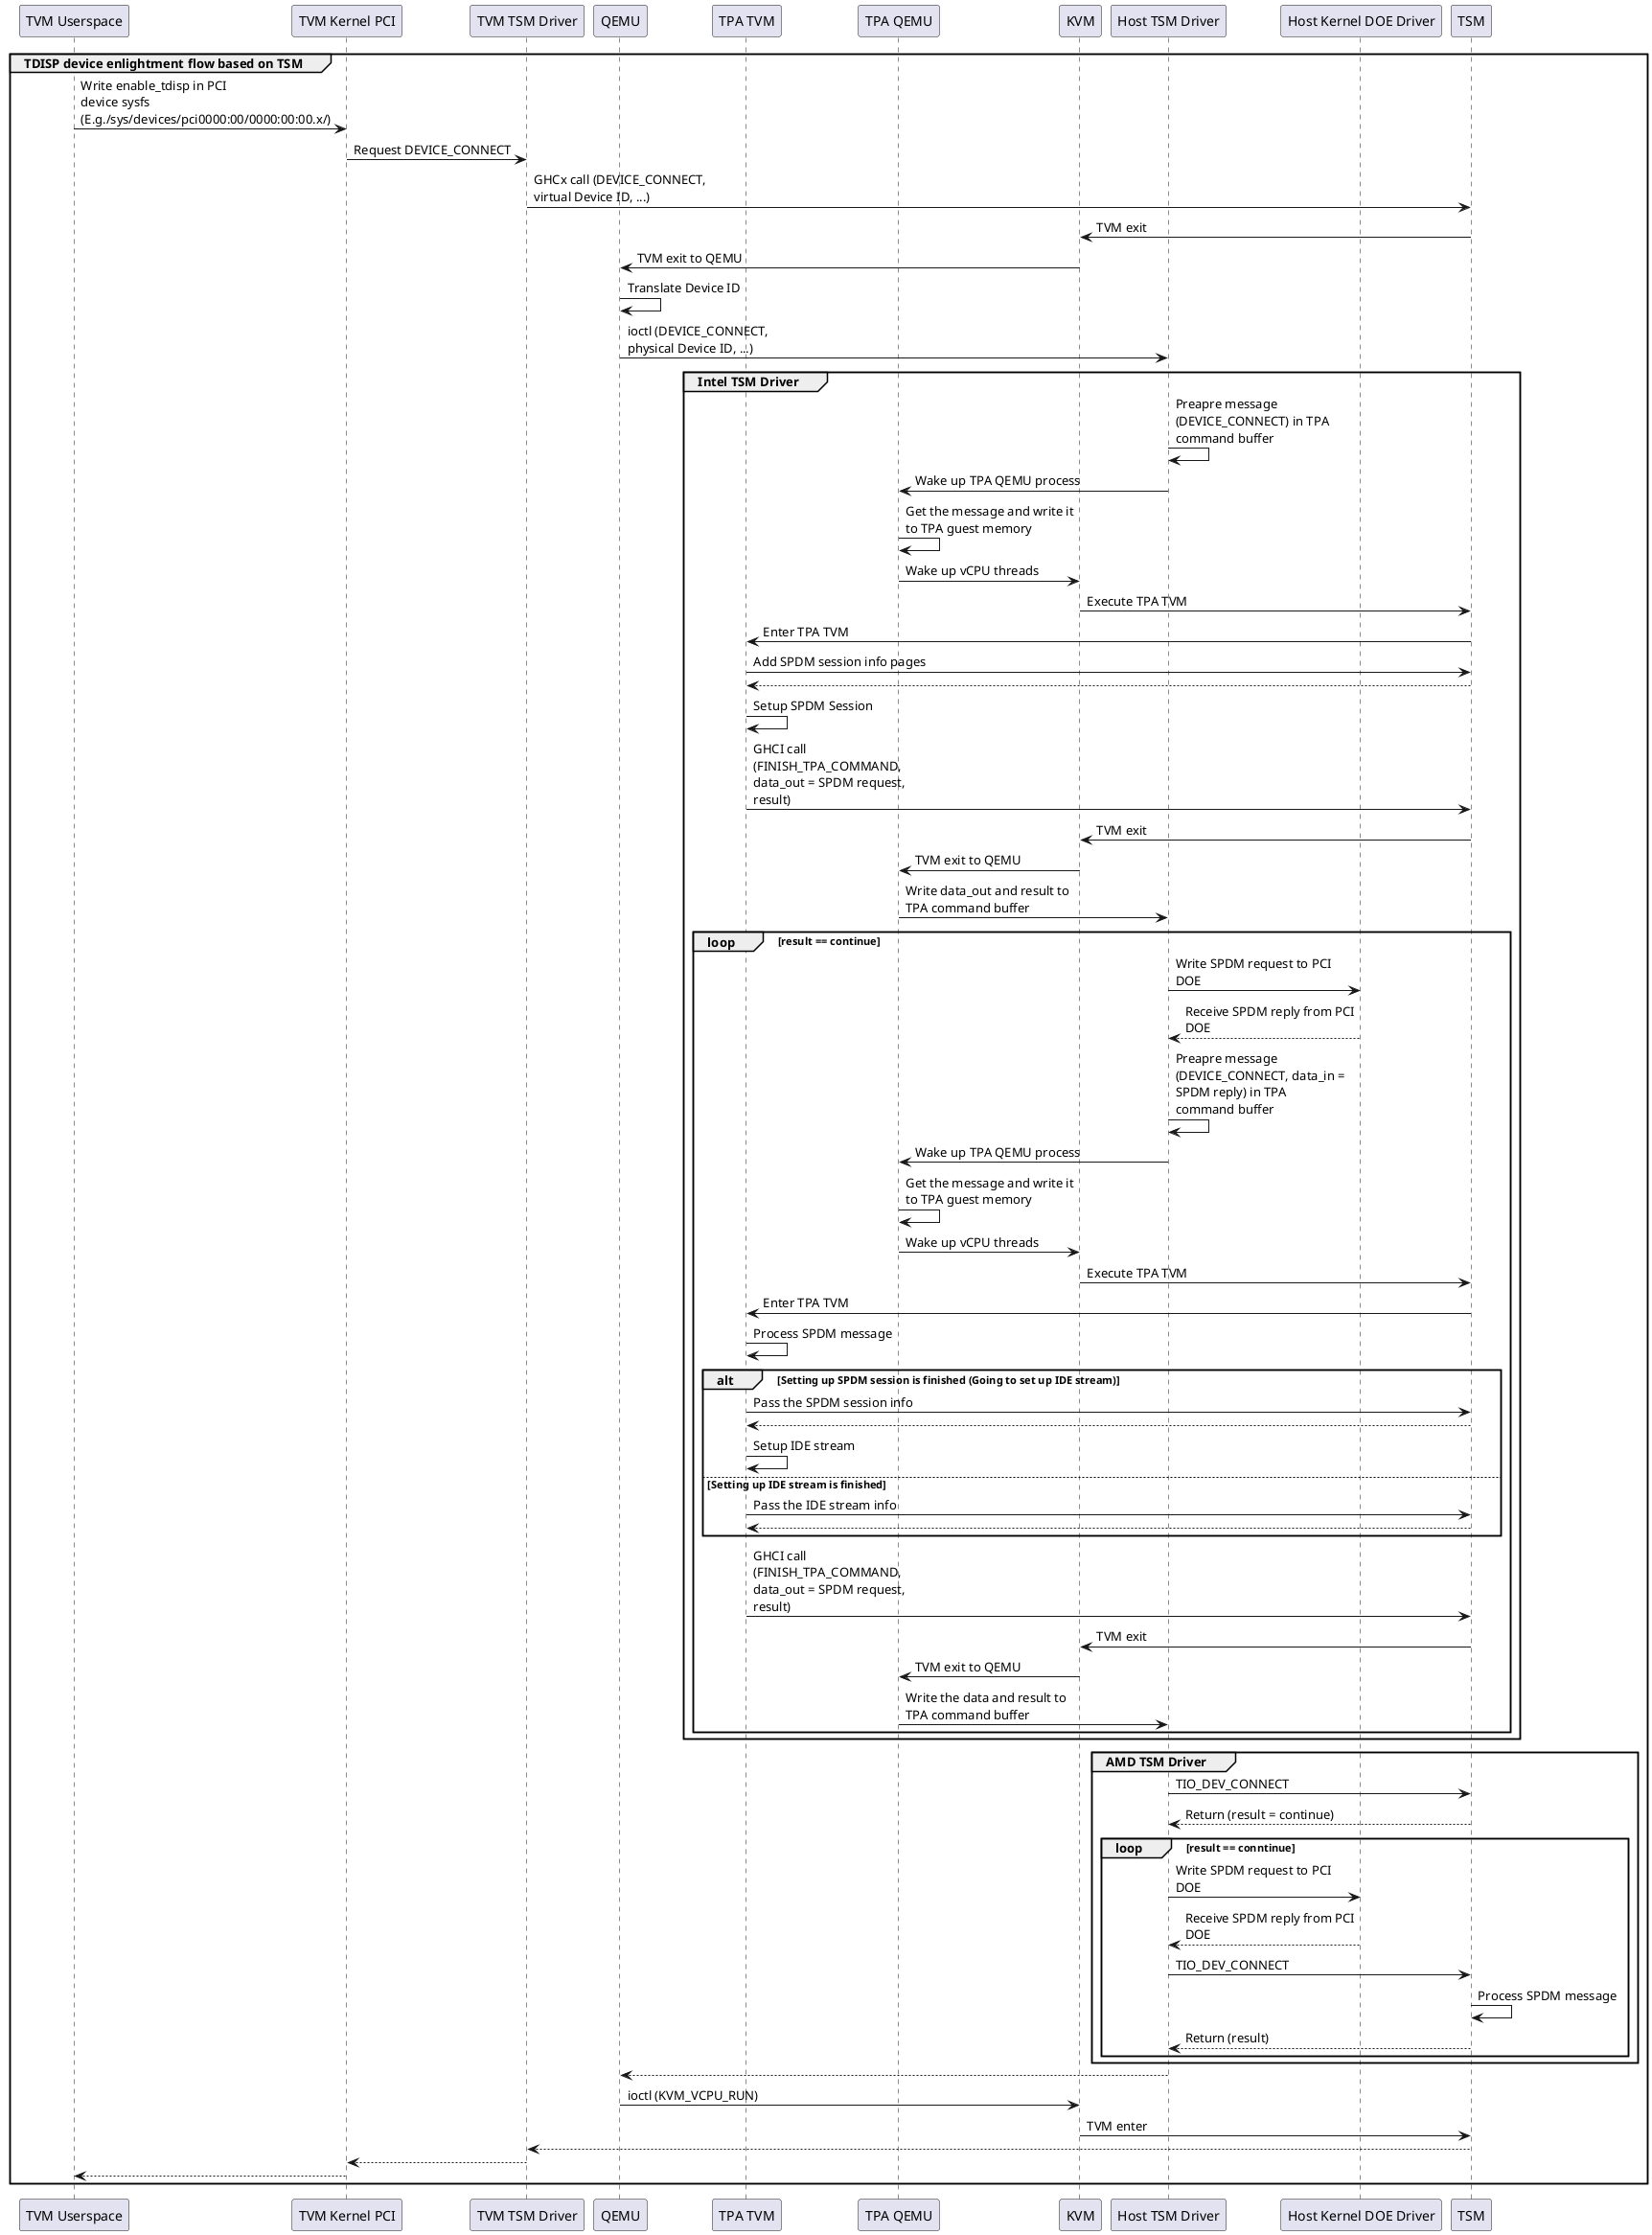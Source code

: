 @startuml

participant "TVM Userspace" order 10
participant "TVM Kernel PCI" order 11
participant "TVM TSM Driver" order 12
participant "QEMU" order 13
participant "TPA TVM" order 20
participant "TPA QEMU" order 21
participant "KVM" order 30
participant "Host TSM Driver" order 31
participant "Host Kernel DOE Driver" order 32
participant "TSM" order 40

skinparam maxMessageSize 180

group TDISP device enlightment flow based on TSM
	"TVM Userspace" -> "TVM Kernel PCI": Write enable_tdisp in PCI device sysfs (E.g./sys/devices/pci0000:00/0000:00:00.x/)

	"TVM Kernel PCI" -> "TVM TSM Driver": Request DEVICE_CONNECT
	"TVM TSM Driver" -> "TSM": GHCx call (DEVICE_CONNECT, virtual Device ID, ...)
	"TSM" -> "KVM": TVM exit
	"KVM" -> "QEMU": TVM exit to QEMU
	"QEMU" -> "QEMU": Translate Device ID
	"QEMU" -> "Host TSM Driver": ioctl (DEVICE_CONNECT, physical Device ID, ...)

	group Intel TSM Driver
		"Host TSM Driver" -> "Host TSM Driver": Preapre message (DEVICE_CONNECT) in TPA command buffer
		"Host TSM Driver" -> "TPA QEMU": Wake up TPA QEMU process
		"TPA QEMU" -> "TPA QEMU": Get the message and write it to TPA guest memory
		"TPA QEMU" -> "KVM": Wake up vCPU threads
		"KVM" -> "TSM": Execute TPA TVM
		"TSM" -> "TPA TVM": Enter TPA TVM

		"TPA TVM" -> "TSM": Add SPDM session info pages
		"TSM" --> "TPA TVM":
		"TPA TVM" -> "TPA TVM": Setup SPDM Session

		"TPA TVM" -> "TSM": GHCI call (FINISH_TPA_COMMAND, data_out = SPDM request, result)
		"TSM" -> "KVM": TVM exit
		"KVM" -> "TPA QEMU": TVM exit to QEMU
		"TPA QEMU" -> "Host TSM Driver": Write data_out and result to TPA command buffer

		loop result == continue
			"Host TSM Driver" -> "Host Kernel DOE Driver": Write SPDM request to PCI DOE
			"Host Kernel DOE Driver" --> "Host TSM Driver": Receive SPDM reply from PCI DOE
			"Host TSM Driver" -> "Host TSM Driver": Preapre message (DEVICE_CONNECT, data_in = SPDM reply) in TPA command buffer
			"Host TSM Driver" -> "TPA QEMU": Wake up TPA QEMU process
			"TPA QEMU" -> "TPA QEMU": Get the message and write it to TPA guest memory
			"TPA QEMU" -> "KVM": Wake up vCPU threads
			"KVM" -> "TSM": Execute TPA TVM
			"TSM" -> "TPA TVM": Enter TPA TVM

			"TPA TVM" -> "TPA TVM": Process SPDM message

			alt Setting up SPDM session is finished (Going to set up IDE stream)
				"TPA TVM" -> "TSM": Pass the SPDM session info
				"TSM" --> "TPA TVM":
				"TPA TVM" -> "TPA TVM": Setup IDE stream
			else Setting up IDE stream is finished
				"TPA TVM" -> "TSM": Pass the IDE stream info
				"TSM" --> "TPA TVM":
			end

			"TPA TVM" -> "TSM": GHCI call (FINISH_TPA_COMMAND, data_out = SPDM request, result)
			"TSM" -> "KVM": TVM exit
			"KVM" -> "TPA QEMU": TVM exit to QEMU
			"TPA QEMU" -> "Host TSM Driver": Write the data and result to TPA command buffer
		end
	end

	group AMD TSM Driver
		"Host TSM Driver" -> "TSM": TIO_DEV_CONNECT
		"TSM" --> "Host TSM Driver": Return (result = continue)

		loop result == conntinue
			"Host TSM Driver" -> "Host Kernel DOE Driver": Write SPDM request to PCI DOE
			"Host Kernel DOE Driver" --> "Host TSM Driver": Receive SPDM reply from PCI DOE
			"Host TSM Driver" -> "TSM": TIO_DEV_CONNECT
			"TSM" -> "TSM": Process SPDM message
			"TSM" --> "Host TSM Driver": Return (result)
		end
	end

	"Host TSM Driver" --> "QEMU":
	"QEMU" -> "KVM": ioctl (KVM_VCPU_RUN)
	"KVM" -> "TSM": TVM enter
	"TSM" --> "TVM TSM Driver":
	"TVM TSM Driver" --> "TVM Kernel PCI":
	"TVM Kernel PCI" --> "TVM Userspace":
end
@enduml
